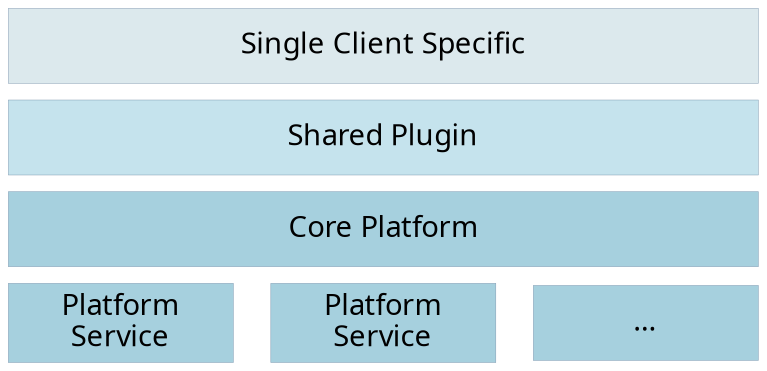 digraph G {
    graph [rankdir = "TB" ranksep = 0.01];

    node [shape=box style=filled color="#708BA6"
          fillcolor="#A6D0DE" width="5in" fontname="Ubuntu"
          penwidth=0.2];

    {
        rank=same;

        "module1" [
            width="1.5in";
            label="Platform\nService"
        ];

        "blah" [
            width="1.5in";
            label="Platform\nService"
        ];

        "…" [
            width="1.5in";
            label="…"
        ];
    }

    "core" [
        label="Core Platform"
    ];

    "plugin" [
        fillcolor="#C5E3ED"
        label="Shared Plugin"
    ];

    "custom" [
        fillcolor="#DCE9ED"
        label="Single Client Specific"
    ];

    "custom" -> "plugin" [style=invis];
    "plugin" -> "core" [style=invis];
    "core" -> "module1" [style=invis];
    "core" -> "blah" [style=invis];
    "core" -> "…" [style=invis];
}
